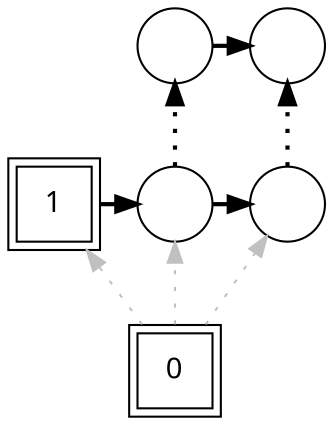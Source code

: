 digraph G {
rankdir = BT;
Node [ fontname="Arial Unicode Multicast"];
Player		[ label="1" shape=square peripheries=2];
Ground		[ label="0" shape=square peripheries=2];
Sausage1		[ label="" shape=circle];
Sausage0		[ label="" shape=circle];
Sausage3		[ label="" shape=circle];
Sausage2		[ label="" shape=circle];
{rank=same; Player,Sausage1};
{rank=same; Sausage1,Sausage3};
{rank=same; Sausage0,Sausage2};
	"Ground" -> "Player" [style=dotted color="gray"];
	"Player" -> "Sausage1" [constraint=false  penwidth=2];
	"Ground" -> "Sausage1" [style=dotted color="gray"];
	"Sausage1" -> "Sausage0" [style=dotted  penwidth=2];
	"Sausage1" -> "Sausage3" [constraint=false  penwidth=2];
	"Sausage0" -> "Sausage2" [constraint=false  penwidth=2];
	"Ground" -> "Sausage3" [style=dotted color="gray"];
	"Sausage3" -> "Sausage2" [style=dotted  penwidth=2];
}